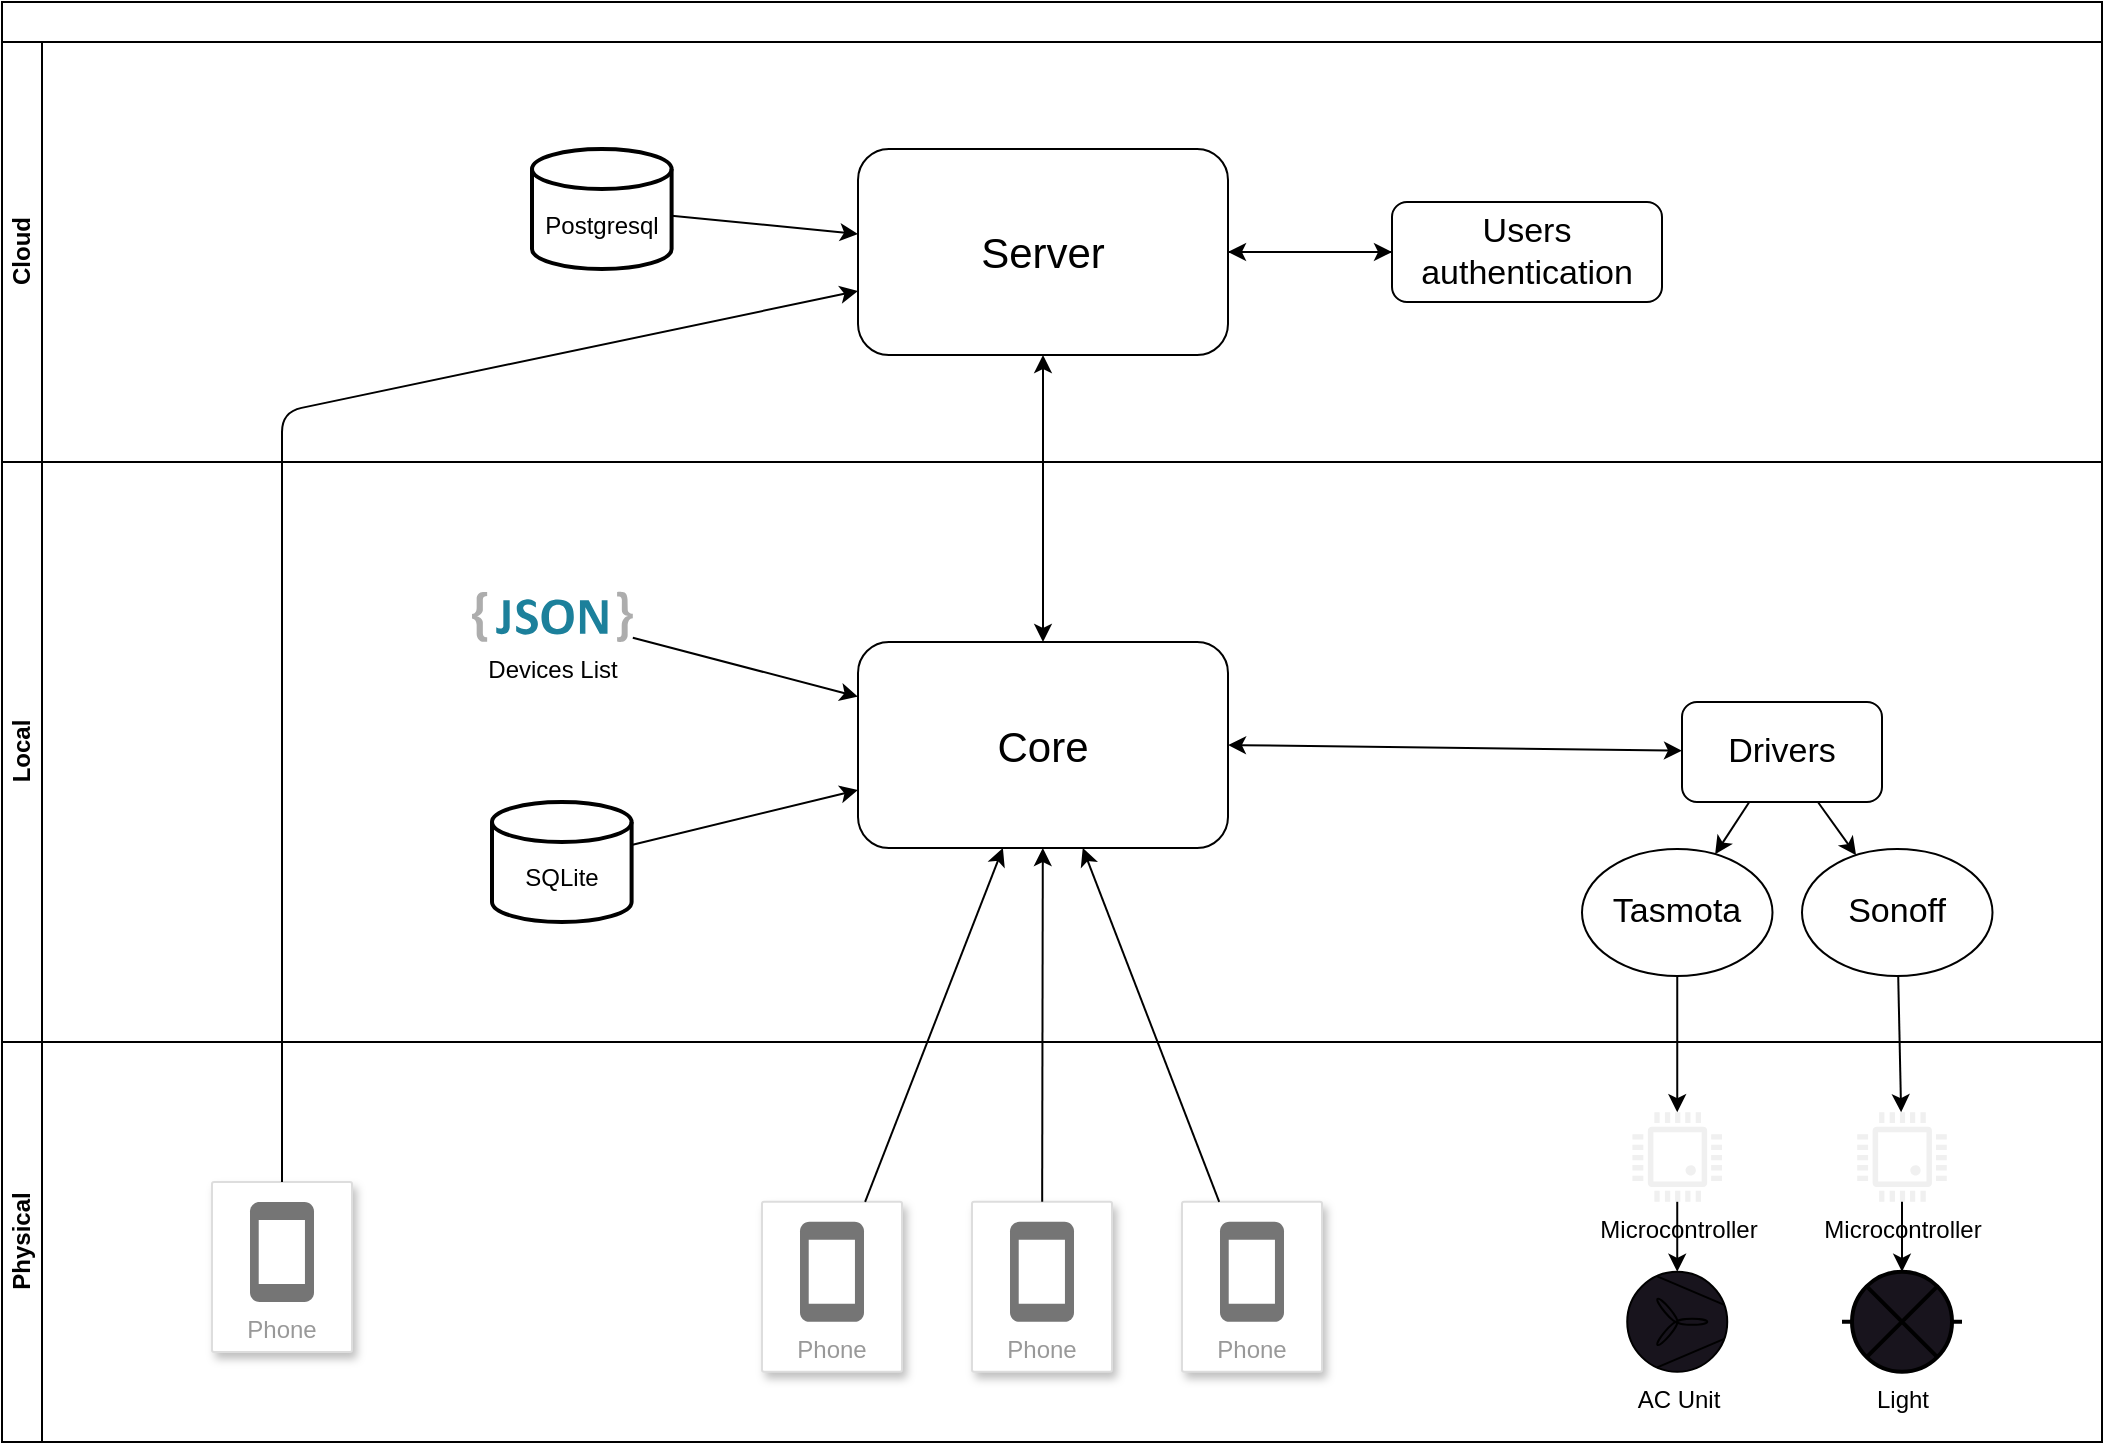 <mxfile>
    <diagram id="CUeFqACA6s7p-ATiVsP6" name="Page-1">
        <mxGraphModel dx="1387" dy="926" grid="1" gridSize="10" guides="1" tooltips="1" connect="1" arrows="1" fold="1" page="1" pageScale="1" pageWidth="1100" pageHeight="850" background="none" math="0" shadow="0">
            <root>
                <mxCell id="0"/>
                <mxCell id="1" parent="0"/>
                <mxCell id="60" value="" style="swimlane;childLayout=stackLayout;resizeParent=1;resizeParentMax=0;horizontal=1;startSize=20;horizontalStack=0;html=1;" parent="1" vertex="1">
                    <mxGeometry x="25" y="65" width="1050" height="720" as="geometry">
                        <mxRectangle x="30" y="60" width="70" height="30" as="alternateBounds"/>
                    </mxGeometry>
                </mxCell>
                <mxCell id="61" value="Cloud" style="swimlane;startSize=20;horizontal=0;html=1;" parent="60" vertex="1">
                    <mxGeometry y="20" width="1050" height="210" as="geometry"/>
                </mxCell>
                <mxCell id="80" style="edgeStyle=none;html=1;" edge="1" parent="61" source="67" target="78">
                    <mxGeometry relative="1" as="geometry"/>
                </mxCell>
                <mxCell id="67" value="Server" style="rounded=1;whiteSpace=wrap;html=1;fontSize=21;" parent="61" vertex="1">
                    <mxGeometry x="428" y="53.5" width="185" height="103" as="geometry"/>
                </mxCell>
                <mxCell id="74" style="edgeStyle=none;html=1;" edge="1" parent="61" source="72" target="67">
                    <mxGeometry relative="1" as="geometry"/>
                </mxCell>
                <mxCell id="72" value="&lt;br&gt;Postgresql" style="strokeWidth=2;html=1;shape=mxgraph.flowchart.database;whiteSpace=wrap;" vertex="1" parent="61">
                    <mxGeometry x="265" y="53.5" width="69.8" height="60" as="geometry"/>
                </mxCell>
                <mxCell id="79" style="edgeStyle=none;html=1;" edge="1" parent="61" source="78" target="67">
                    <mxGeometry relative="1" as="geometry"/>
                </mxCell>
                <mxCell id="78" value="Users&lt;br&gt;authentication" style="rounded=1;whiteSpace=wrap;html=1;fontSize=17;" vertex="1" parent="61">
                    <mxGeometry x="695" y="80" width="135" height="50" as="geometry"/>
                </mxCell>
                <mxCell id="62" value="Local" style="swimlane;startSize=20;horizontal=0;html=1;" parent="60" vertex="1">
                    <mxGeometry y="230" width="1050" height="290" as="geometry"/>
                </mxCell>
                <mxCell id="3" value="Core" style="rounded=1;whiteSpace=wrap;html=1;fontSize=21;" parent="62" vertex="1">
                    <mxGeometry x="428" y="90" width="185" height="103" as="geometry"/>
                </mxCell>
                <mxCell id="8" value="Drivers" style="rounded=1;whiteSpace=wrap;html=1;fontSize=17;" parent="62" vertex="1">
                    <mxGeometry x="840" y="120" width="100" height="50" as="geometry"/>
                </mxCell>
                <mxCell id="9" style="edgeStyle=none;html=1;entryX=1;entryY=0.5;entryDx=0;entryDy=0;fontSize=17;startArrow=classic;startFill=1;rounded=1;" parent="62" source="8" target="3" edge="1">
                    <mxGeometry relative="1" as="geometry"/>
                </mxCell>
                <mxCell id="10" value="Sonoff" style="ellipse;whiteSpace=wrap;html=1;rounded=1;fontSize=17;" parent="62" vertex="1">
                    <mxGeometry x="900" y="193.5" width="95.25" height="63.5" as="geometry"/>
                </mxCell>
                <mxCell id="12" style="edgeStyle=none;html=1;fontSize=17;rounded=1;" parent="62" source="8" target="10" edge="1">
                    <mxGeometry relative="1" as="geometry"/>
                </mxCell>
                <mxCell id="11" value="Tasmota" style="ellipse;whiteSpace=wrap;html=1;rounded=1;fontSize=17;" parent="62" vertex="1">
                    <mxGeometry x="790" y="193.5" width="95.25" height="63.5" as="geometry"/>
                </mxCell>
                <mxCell id="13" style="edgeStyle=none;html=1;fontSize=17;rounded=1;" parent="62" source="8" target="11" edge="1">
                    <mxGeometry relative="1" as="geometry"/>
                </mxCell>
                <mxCell id="52" value="Devices List" style="dashed=0;outlineConnect=0;html=1;align=center;labelPosition=center;verticalLabelPosition=bottom;verticalAlign=top;shape=mxgraph.weblogos.json_2;rounded=1;strokeWidth=1;fontSize=12;fillColor=default;fillStyle=solid;strokeColor=default;fontColor=default;" parent="62" vertex="1">
                    <mxGeometry x="235" y="64.8" width="80.4" height="25.2" as="geometry"/>
                </mxCell>
                <mxCell id="53" style="edgeStyle=none;rounded=1;html=1;fontSize=12;startArrow=classic;startFill=1;endArrow=none;endFill=0;" parent="62" source="3" target="52" edge="1">
                    <mxGeometry relative="1" as="geometry"/>
                </mxCell>
                <mxCell id="58" value="&lt;br&gt;SQLite" style="strokeWidth=2;html=1;shape=mxgraph.flowchart.database;whiteSpace=wrap;" parent="62" vertex="1">
                    <mxGeometry x="245" y="170" width="69.8" height="60" as="geometry"/>
                </mxCell>
                <mxCell id="59" style="edgeStyle=none;html=1;" parent="62" source="58" target="3" edge="1">
                    <mxGeometry relative="1" as="geometry"/>
                </mxCell>
                <mxCell id="63" value="Physical" style="swimlane;startSize=20;horizontal=0;html=1;" parent="60" vertex="1">
                    <mxGeometry y="520" width="1050" height="200" as="geometry"/>
                </mxCell>
                <mxCell id="34" value="Microcontroller" style="pointerEvents=1;shadow=0;dashed=0;html=1;strokeColor=none;fillColor=#f0f0f0;labelPosition=center;verticalLabelPosition=bottom;verticalAlign=top;align=center;outlineConnect=0;shape=mxgraph.veeam.cpu;rounded=1;" parent="63" vertex="1">
                    <mxGeometry x="927.6" y="35.1" width="44.8" height="44.8" as="geometry"/>
                </mxCell>
                <mxCell id="36" value="Light" style="pointerEvents=1;verticalLabelPosition=bottom;shadow=0;dashed=0;align=center;html=1;verticalAlign=top;shape=mxgraph.electrical.miscellaneous.light_bulb;rounded=1;fillColor=#18141d;strokeWidth=2;" parent="63" vertex="1">
                    <mxGeometry x="920" y="114.9" width="60" height="50" as="geometry"/>
                </mxCell>
                <mxCell id="37" style="edgeStyle=none;rounded=1;html=1;" parent="63" source="34" target="36" edge="1">
                    <mxGeometry relative="1" as="geometry"/>
                </mxCell>
                <mxCell id="38" value="Microcontroller" style="pointerEvents=1;shadow=0;dashed=0;html=1;strokeColor=none;fillColor=#f0f0f0;labelPosition=center;verticalLabelPosition=bottom;verticalAlign=top;align=center;outlineConnect=0;shape=mxgraph.veeam.cpu;rounded=1;" parent="63" vertex="1">
                    <mxGeometry x="815.22" y="35.1" width="44.8" height="44.8" as="geometry"/>
                </mxCell>
                <mxCell id="46" value="AC Unit" style="verticalLabelPosition=bottom;outlineConnect=0;align=center;dashed=0;html=1;verticalAlign=top;shape=mxgraph.pid2misc.fan;fanType=common;rounded=1;strokeWidth=1;fontSize=12;fillColor=#18141d;" parent="63" vertex="1">
                    <mxGeometry x="812.62" y="114.9" width="50" height="50" as="geometry"/>
                </mxCell>
                <mxCell id="47" style="edgeStyle=none;rounded=1;html=1;fontSize=26;" parent="63" source="38" target="46" edge="1">
                    <mxGeometry relative="1" as="geometry"/>
                </mxCell>
                <mxCell id="21" value="Phone" style="strokeColor=#dddddd;shadow=1;strokeWidth=1;rounded=1;absoluteArcSize=1;arcSize=2;labelPosition=center;verticalLabelPosition=middle;align=center;verticalAlign=bottom;spacingLeft=0;fontColor=#999999;fontSize=12;whiteSpace=wrap;spacingBottom=2;" parent="63" vertex="1">
                    <mxGeometry x="590" y="79.9" width="70" height="85" as="geometry"/>
                </mxCell>
                <mxCell id="22" value="" style="dashed=0;connectable=0;html=1;fillColor=#757575;strokeColor=none;shape=mxgraph.gcp2.phone;part=1;rounded=1;fontSize=17;" parent="21" vertex="1">
                    <mxGeometry x="0.5" width="32" height="50" relative="1" as="geometry">
                        <mxPoint x="-16" y="10" as="offset"/>
                    </mxGeometry>
                </mxCell>
                <mxCell id="17" value="Phone" style="strokeColor=#dddddd;shadow=1;strokeWidth=1;rounded=1;absoluteArcSize=1;arcSize=2;labelPosition=center;verticalLabelPosition=middle;align=center;verticalAlign=bottom;spacingLeft=0;fontColor=#999999;fontSize=12;whiteSpace=wrap;spacingBottom=2;" parent="63" vertex="1">
                    <mxGeometry x="485" y="79.9" width="70" height="85" as="geometry"/>
                </mxCell>
                <mxCell id="18" value="" style="dashed=0;connectable=0;html=1;fillColor=#757575;strokeColor=none;shape=mxgraph.gcp2.phone;part=1;rounded=1;fontSize=17;" parent="17" vertex="1">
                    <mxGeometry x="0.5" width="32" height="50" relative="1" as="geometry">
                        <mxPoint x="-16" y="10" as="offset"/>
                    </mxGeometry>
                </mxCell>
                <mxCell id="23" value="Phone" style="strokeColor=#dddddd;shadow=1;strokeWidth=1;rounded=1;absoluteArcSize=1;arcSize=2;labelPosition=center;verticalLabelPosition=middle;align=center;verticalAlign=bottom;spacingLeft=0;fontColor=#999999;fontSize=12;whiteSpace=wrap;spacingBottom=2;" parent="63" vertex="1">
                    <mxGeometry x="380" y="79.9" width="70" height="85" as="geometry"/>
                </mxCell>
                <mxCell id="24" value="" style="dashed=0;connectable=0;html=1;fillColor=#757575;strokeColor=none;shape=mxgraph.gcp2.phone;part=1;rounded=1;fontSize=17;" parent="23" vertex="1">
                    <mxGeometry x="0.5" width="32" height="50" relative="1" as="geometry">
                        <mxPoint x="-16" y="10" as="offset"/>
                    </mxGeometry>
                </mxCell>
                <mxCell id="75" value="Phone" style="strokeColor=#dddddd;shadow=1;strokeWidth=1;rounded=1;absoluteArcSize=1;arcSize=2;labelPosition=center;verticalLabelPosition=middle;align=center;verticalAlign=bottom;spacingLeft=0;fontColor=#999999;fontSize=12;whiteSpace=wrap;spacingBottom=2;" vertex="1" parent="63">
                    <mxGeometry x="105" y="70" width="70" height="85" as="geometry"/>
                </mxCell>
                <mxCell id="76" value="" style="dashed=0;connectable=0;html=1;fillColor=#757575;strokeColor=none;shape=mxgraph.gcp2.phone;part=1;rounded=1;fontSize=17;" vertex="1" parent="75">
                    <mxGeometry x="0.5" width="32" height="50" relative="1" as="geometry">
                        <mxPoint x="-16" y="10" as="offset"/>
                    </mxGeometry>
                </mxCell>
                <mxCell id="35" style="edgeStyle=none;rounded=1;html=1;" parent="60" source="10" target="34" edge="1">
                    <mxGeometry relative="1" as="geometry"/>
                </mxCell>
                <mxCell id="39" style="edgeStyle=none;rounded=1;html=1;" parent="60" source="11" target="38" edge="1">
                    <mxGeometry relative="1" as="geometry"/>
                </mxCell>
                <mxCell id="64" style="edgeStyle=none;html=1;" parent="60" source="23" target="3" edge="1">
                    <mxGeometry relative="1" as="geometry"/>
                </mxCell>
                <mxCell id="65" style="edgeStyle=none;html=1;" parent="60" source="17" target="3" edge="1">
                    <mxGeometry relative="1" as="geometry"/>
                </mxCell>
                <mxCell id="66" style="edgeStyle=none;html=1;" parent="60" source="21" target="3" edge="1">
                    <mxGeometry relative="1" as="geometry"/>
                </mxCell>
                <mxCell id="68" style="edgeStyle=none;html=1;startArrow=classic;startFill=1;" parent="60" source="3" target="67" edge="1">
                    <mxGeometry relative="1" as="geometry"/>
                </mxCell>
                <mxCell id="77" style="edgeStyle=none;html=1;" edge="1" parent="60" source="75" target="67">
                    <mxGeometry relative="1" as="geometry">
                        <Array as="points">
                            <mxPoint x="140" y="205"/>
                        </Array>
                    </mxGeometry>
                </mxCell>
            </root>
        </mxGraphModel>
    </diagram>
</mxfile>